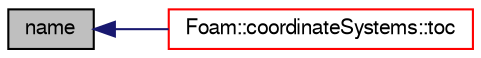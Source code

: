 digraph "name"
{
  bgcolor="transparent";
  edge [fontname="FreeSans",fontsize="10",labelfontname="FreeSans",labelfontsize="10"];
  node [fontname="FreeSans",fontsize="10",shape=record];
  rankdir="LR";
  Node2829 [label="name",height=0.2,width=0.4,color="black", fillcolor="grey75", style="filled", fontcolor="black"];
  Node2829 -> Node2830 [dir="back",color="midnightblue",fontsize="10",style="solid",fontname="FreeSans"];
  Node2830 [label="Foam::coordinateSystems::toc",height=0.2,width=0.4,color="red",URL="$a25014.html#adcaf1538d9b6dbeb843d6832814de549",tooltip="Return the table of contents (list of all keywords) "];
}
